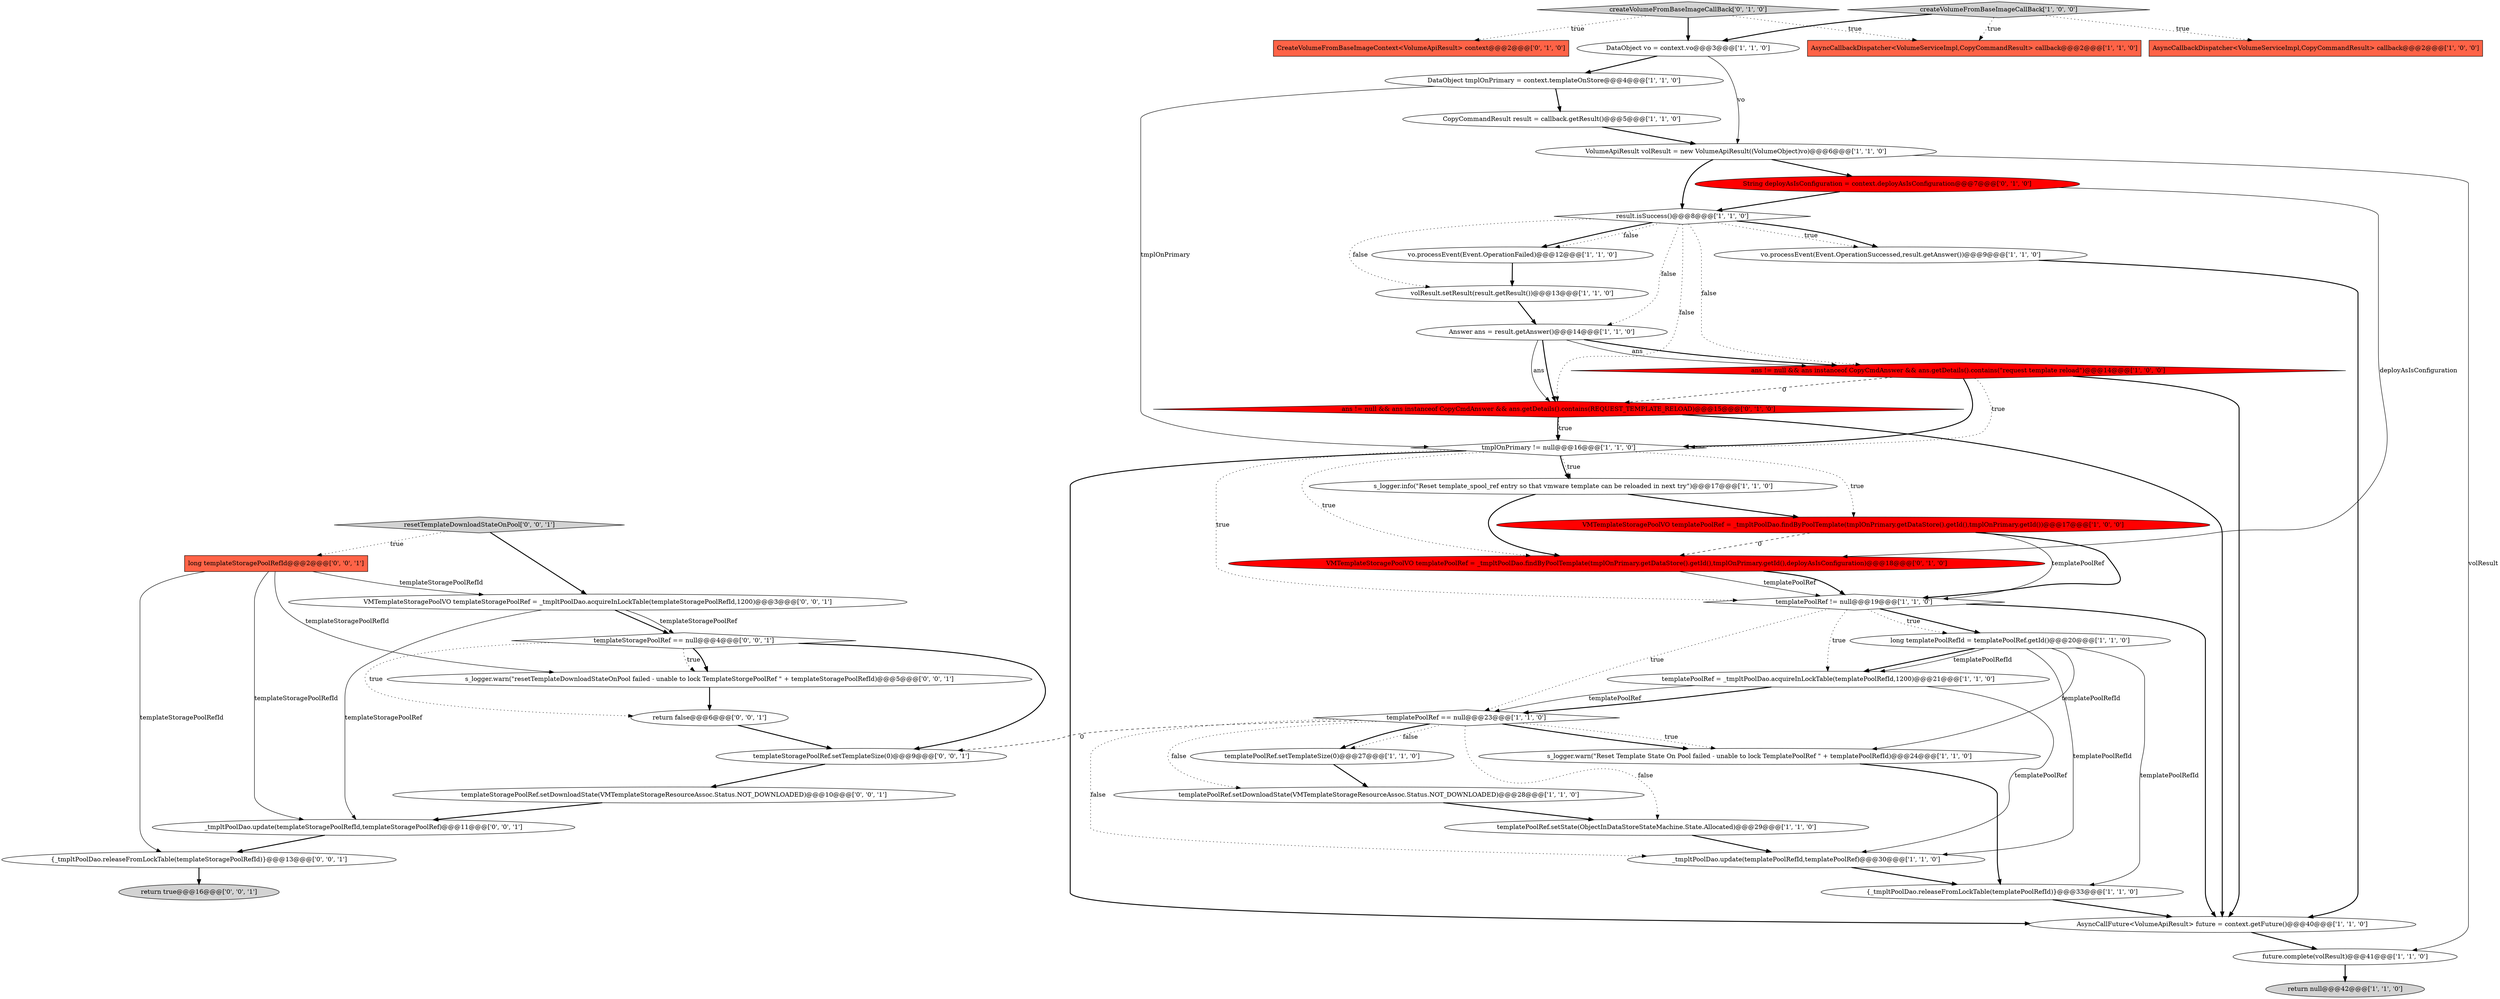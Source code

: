 digraph {
11 [style = filled, label = "ans != null && ans instanceof CopyCmdAnswer && ans.getDetails().contains(\"request template reload\")@@@14@@@['1', '0', '0']", fillcolor = red, shape = diamond image = "AAA1AAABBB1BBB"];
38 [style = filled, label = "long templateStoragePoolRefId@@@2@@@['0', '0', '1']", fillcolor = tomato, shape = box image = "AAA0AAABBB3BBB"];
1 [style = filled, label = "Answer ans = result.getAnswer()@@@14@@@['1', '1', '0']", fillcolor = white, shape = ellipse image = "AAA0AAABBB1BBB"];
29 [style = filled, label = "createVolumeFromBaseImageCallBack['0', '1', '0']", fillcolor = lightgray, shape = diamond image = "AAA0AAABBB2BBB"];
33 [style = filled, label = "CreateVolumeFromBaseImageContext<VolumeApiResult> context@@@2@@@['0', '1', '0']", fillcolor = tomato, shape = box image = "AAA0AAABBB2BBB"];
6 [style = filled, label = "s_logger.info(\"Reset template_spool_ref entry so that vmware template can be reloaded in next try\")@@@17@@@['1', '1', '0']", fillcolor = white, shape = ellipse image = "AAA0AAABBB1BBB"];
26 [style = filled, label = "DataObject vo = context.vo@@@3@@@['1', '1', '0']", fillcolor = white, shape = ellipse image = "AAA0AAABBB1BBB"];
12 [style = filled, label = "AsyncCallbackDispatcher<VolumeServiceImpl,CopyCommandResult> callback@@@2@@@['1', '1', '0']", fillcolor = tomato, shape = box image = "AAA0AAABBB1BBB"];
44 [style = filled, label = "s_logger.warn(\"resetTemplateDownloadStateOnPool failed - unable to lock TemplateStorgePoolRef \" + templateStoragePoolRefId)@@@5@@@['0', '0', '1']", fillcolor = white, shape = ellipse image = "AAA0AAABBB3BBB"];
5 [style = filled, label = "future.complete(volResult)@@@41@@@['1', '1', '0']", fillcolor = white, shape = ellipse image = "AAA0AAABBB1BBB"];
10 [style = filled, label = "AsyncCallbackDispatcher<VolumeServiceImpl,CopyCommandResult> callback@@@2@@@['1', '0', '0']", fillcolor = tomato, shape = box image = "AAA0AAABBB1BBB"];
41 [style = filled, label = "templateStoragePoolRef.setDownloadState(VMTemplateStorageResourceAssoc.Status.NOT_DOWNLOADED)@@@10@@@['0', '0', '1']", fillcolor = white, shape = ellipse image = "AAA0AAABBB3BBB"];
40 [style = filled, label = "templateStoragePoolRef == null@@@4@@@['0', '0', '1']", fillcolor = white, shape = diamond image = "AAA0AAABBB3BBB"];
39 [style = filled, label = "return true@@@16@@@['0', '0', '1']", fillcolor = lightgray, shape = ellipse image = "AAA0AAABBB3BBB"];
43 [style = filled, label = "_tmpltPoolDao.update(templateStoragePoolRefId,templateStoragePoolRef)@@@11@@@['0', '0', '1']", fillcolor = white, shape = ellipse image = "AAA0AAABBB3BBB"];
2 [style = filled, label = "templatePoolRef == null@@@23@@@['1', '1', '0']", fillcolor = white, shape = diamond image = "AAA0AAABBB1BBB"];
0 [style = filled, label = "_tmpltPoolDao.update(templatePoolRefId,templatePoolRef)@@@30@@@['1', '1', '0']", fillcolor = white, shape = ellipse image = "AAA0AAABBB1BBB"];
9 [style = filled, label = "templatePoolRef.setTemplateSize(0)@@@27@@@['1', '1', '0']", fillcolor = white, shape = ellipse image = "AAA0AAABBB1BBB"];
17 [style = filled, label = "{_tmpltPoolDao.releaseFromLockTable(templatePoolRefId)}@@@33@@@['1', '1', '0']", fillcolor = white, shape = ellipse image = "AAA0AAABBB1BBB"];
22 [style = filled, label = "AsyncCallFuture<VolumeApiResult> future = context.getFuture()@@@40@@@['1', '1', '0']", fillcolor = white, shape = ellipse image = "AAA0AAABBB1BBB"];
3 [style = filled, label = "result.isSuccess()@@@8@@@['1', '1', '0']", fillcolor = white, shape = diamond image = "AAA0AAABBB1BBB"];
20 [style = filled, label = "return null@@@42@@@['1', '1', '0']", fillcolor = lightgray, shape = ellipse image = "AAA0AAABBB1BBB"];
7 [style = filled, label = "vo.processEvent(Event.OperationSuccessed,result.getAnswer())@@@9@@@['1', '1', '0']", fillcolor = white, shape = ellipse image = "AAA0AAABBB1BBB"];
30 [style = filled, label = "ans != null && ans instanceof CopyCmdAnswer && ans.getDetails().contains(REQUEST_TEMPLATE_RELOAD)@@@15@@@['0', '1', '0']", fillcolor = red, shape = diamond image = "AAA1AAABBB2BBB"];
32 [style = filled, label = "String deployAsIsConfiguration = context.deployAsIsConfiguration@@@7@@@['0', '1', '0']", fillcolor = red, shape = ellipse image = "AAA1AAABBB2BBB"];
13 [style = filled, label = "templatePoolRef != null@@@19@@@['1', '1', '0']", fillcolor = white, shape = diamond image = "AAA0AAABBB1BBB"];
35 [style = filled, label = "{_tmpltPoolDao.releaseFromLockTable(templateStoragePoolRefId)}@@@13@@@['0', '0', '1']", fillcolor = white, shape = ellipse image = "AAA0AAABBB3BBB"];
36 [style = filled, label = "resetTemplateDownloadStateOnPool['0', '0', '1']", fillcolor = lightgray, shape = diamond image = "AAA0AAABBB3BBB"];
19 [style = filled, label = "templatePoolRef = _tmpltPoolDao.acquireInLockTable(templatePoolRefId,1200)@@@21@@@['1', '1', '0']", fillcolor = white, shape = ellipse image = "AAA0AAABBB1BBB"];
4 [style = filled, label = "templatePoolRef.setDownloadState(VMTemplateStorageResourceAssoc.Status.NOT_DOWNLOADED)@@@28@@@['1', '1', '0']", fillcolor = white, shape = ellipse image = "AAA0AAABBB1BBB"];
42 [style = filled, label = "templateStoragePoolRef.setTemplateSize(0)@@@9@@@['0', '0', '1']", fillcolor = white, shape = ellipse image = "AAA0AAABBB3BBB"];
23 [style = filled, label = "volResult.setResult(result.getResult())@@@13@@@['1', '1', '0']", fillcolor = white, shape = ellipse image = "AAA0AAABBB1BBB"];
37 [style = filled, label = "return false@@@6@@@['0', '0', '1']", fillcolor = white, shape = ellipse image = "AAA0AAABBB3BBB"];
28 [style = filled, label = "VolumeApiResult volResult = new VolumeApiResult((VolumeObject)vo)@@@6@@@['1', '1', '0']", fillcolor = white, shape = ellipse image = "AAA0AAABBB1BBB"];
24 [style = filled, label = "vo.processEvent(Event.OperationFailed)@@@12@@@['1', '1', '0']", fillcolor = white, shape = ellipse image = "AAA0AAABBB1BBB"];
14 [style = filled, label = "CopyCommandResult result = callback.getResult()@@@5@@@['1', '1', '0']", fillcolor = white, shape = ellipse image = "AAA0AAABBB1BBB"];
21 [style = filled, label = "s_logger.warn(\"Reset Template State On Pool failed - unable to lock TemplatePoolRef \" + templatePoolRefId)@@@24@@@['1', '1', '0']", fillcolor = white, shape = ellipse image = "AAA0AAABBB1BBB"];
25 [style = filled, label = "long templatePoolRefId = templatePoolRef.getId()@@@20@@@['1', '1', '0']", fillcolor = white, shape = ellipse image = "AAA0AAABBB1BBB"];
34 [style = filled, label = "VMTemplateStoragePoolVO templateStoragePoolRef = _tmpltPoolDao.acquireInLockTable(templateStoragePoolRefId,1200)@@@3@@@['0', '0', '1']", fillcolor = white, shape = ellipse image = "AAA0AAABBB3BBB"];
27 [style = filled, label = "DataObject tmplOnPrimary = context.templateOnStore@@@4@@@['1', '1', '0']", fillcolor = white, shape = ellipse image = "AAA0AAABBB1BBB"];
15 [style = filled, label = "templatePoolRef.setState(ObjectInDataStoreStateMachine.State.Allocated)@@@29@@@['1', '1', '0']", fillcolor = white, shape = ellipse image = "AAA0AAABBB1BBB"];
16 [style = filled, label = "createVolumeFromBaseImageCallBack['1', '0', '0']", fillcolor = lightgray, shape = diamond image = "AAA0AAABBB1BBB"];
18 [style = filled, label = "VMTemplateStoragePoolVO templatePoolRef = _tmpltPoolDao.findByPoolTemplate(tmplOnPrimary.getDataStore().getId(),tmplOnPrimary.getId())@@@17@@@['1', '0', '0']", fillcolor = red, shape = ellipse image = "AAA1AAABBB1BBB"];
31 [style = filled, label = "VMTemplateStoragePoolVO templatePoolRef = _tmpltPoolDao.findByPoolTemplate(tmplOnPrimary.getDataStore().getId(),tmplOnPrimary.getId(),deployAsIsConfiguration)@@@18@@@['0', '1', '0']", fillcolor = red, shape = ellipse image = "AAA1AAABBB2BBB"];
8 [style = filled, label = "tmplOnPrimary != null@@@16@@@['1', '1', '0']", fillcolor = white, shape = diamond image = "AAA0AAABBB1BBB"];
2->42 [style = dashed, label="0"];
42->41 [style = bold, label=""];
28->5 [style = solid, label="volResult"];
3->24 [style = bold, label=""];
5->20 [style = bold, label=""];
4->15 [style = bold, label=""];
3->30 [style = dotted, label="false"];
14->28 [style = bold, label=""];
8->6 [style = bold, label=""];
2->0 [style = dotted, label="false"];
1->30 [style = bold, label=""];
40->44 [style = dotted, label="true"];
40->37 [style = dotted, label="true"];
16->10 [style = dotted, label="true"];
36->38 [style = dotted, label="true"];
2->9 [style = dotted, label="false"];
43->35 [style = bold, label=""];
26->28 [style = solid, label="vo"];
15->0 [style = bold, label=""];
25->19 [style = bold, label=""];
11->8 [style = dotted, label="true"];
28->3 [style = bold, label=""];
13->22 [style = bold, label=""];
25->19 [style = solid, label="templatePoolRefId"];
30->8 [style = bold, label=""];
38->43 [style = solid, label="templateStoragePoolRefId"];
32->3 [style = bold, label=""];
38->44 [style = solid, label="templateStoragePoolRefId"];
8->31 [style = dotted, label="true"];
13->25 [style = bold, label=""];
3->7 [style = dotted, label="true"];
13->25 [style = dotted, label="true"];
25->0 [style = solid, label="templatePoolRefId"];
0->17 [style = bold, label=""];
16->26 [style = bold, label=""];
13->19 [style = dotted, label="true"];
2->21 [style = dotted, label="true"];
19->2 [style = bold, label=""];
2->9 [style = bold, label=""];
22->5 [style = bold, label=""];
1->11 [style = bold, label=""];
8->22 [style = bold, label=""];
29->26 [style = bold, label=""];
26->27 [style = bold, label=""];
3->7 [style = bold, label=""];
2->21 [style = bold, label=""];
1->30 [style = solid, label="ans"];
8->18 [style = dotted, label="true"];
11->8 [style = bold, label=""];
44->37 [style = bold, label=""];
25->17 [style = solid, label="templatePoolRefId"];
41->43 [style = bold, label=""];
18->31 [style = dashed, label="0"];
34->40 [style = bold, label=""];
27->14 [style = bold, label=""];
31->13 [style = solid, label="templatePoolRef"];
2->15 [style = dotted, label="false"];
6->18 [style = bold, label=""];
31->13 [style = bold, label=""];
35->39 [style = bold, label=""];
32->31 [style = solid, label="deployAsIsConfiguration"];
25->21 [style = solid, label="templatePoolRefId"];
28->32 [style = bold, label=""];
13->2 [style = dotted, label="true"];
7->22 [style = bold, label=""];
38->35 [style = solid, label="templateStoragePoolRefId"];
8->6 [style = dotted, label="true"];
11->22 [style = bold, label=""];
1->11 [style = solid, label="ans"];
19->2 [style = solid, label="templatePoolRef"];
30->8 [style = dotted, label="true"];
34->40 [style = solid, label="templateStoragePoolRef"];
8->13 [style = dotted, label="true"];
2->4 [style = dotted, label="false"];
38->34 [style = solid, label="templateStoragePoolRefId"];
3->1 [style = dotted, label="false"];
36->34 [style = bold, label=""];
37->42 [style = bold, label=""];
40->44 [style = bold, label=""];
24->23 [style = bold, label=""];
30->22 [style = bold, label=""];
16->12 [style = dotted, label="true"];
9->4 [style = bold, label=""];
19->0 [style = solid, label="templatePoolRef"];
27->8 [style = solid, label="tmplOnPrimary"];
29->12 [style = dotted, label="true"];
17->22 [style = bold, label=""];
6->31 [style = bold, label=""];
3->11 [style = dotted, label="false"];
18->13 [style = solid, label="templatePoolRef"];
18->13 [style = bold, label=""];
23->1 [style = bold, label=""];
34->43 [style = solid, label="templateStoragePoolRef"];
3->23 [style = dotted, label="false"];
29->33 [style = dotted, label="true"];
11->30 [style = dashed, label="0"];
3->24 [style = dotted, label="false"];
21->17 [style = bold, label=""];
40->42 [style = bold, label=""];
}
